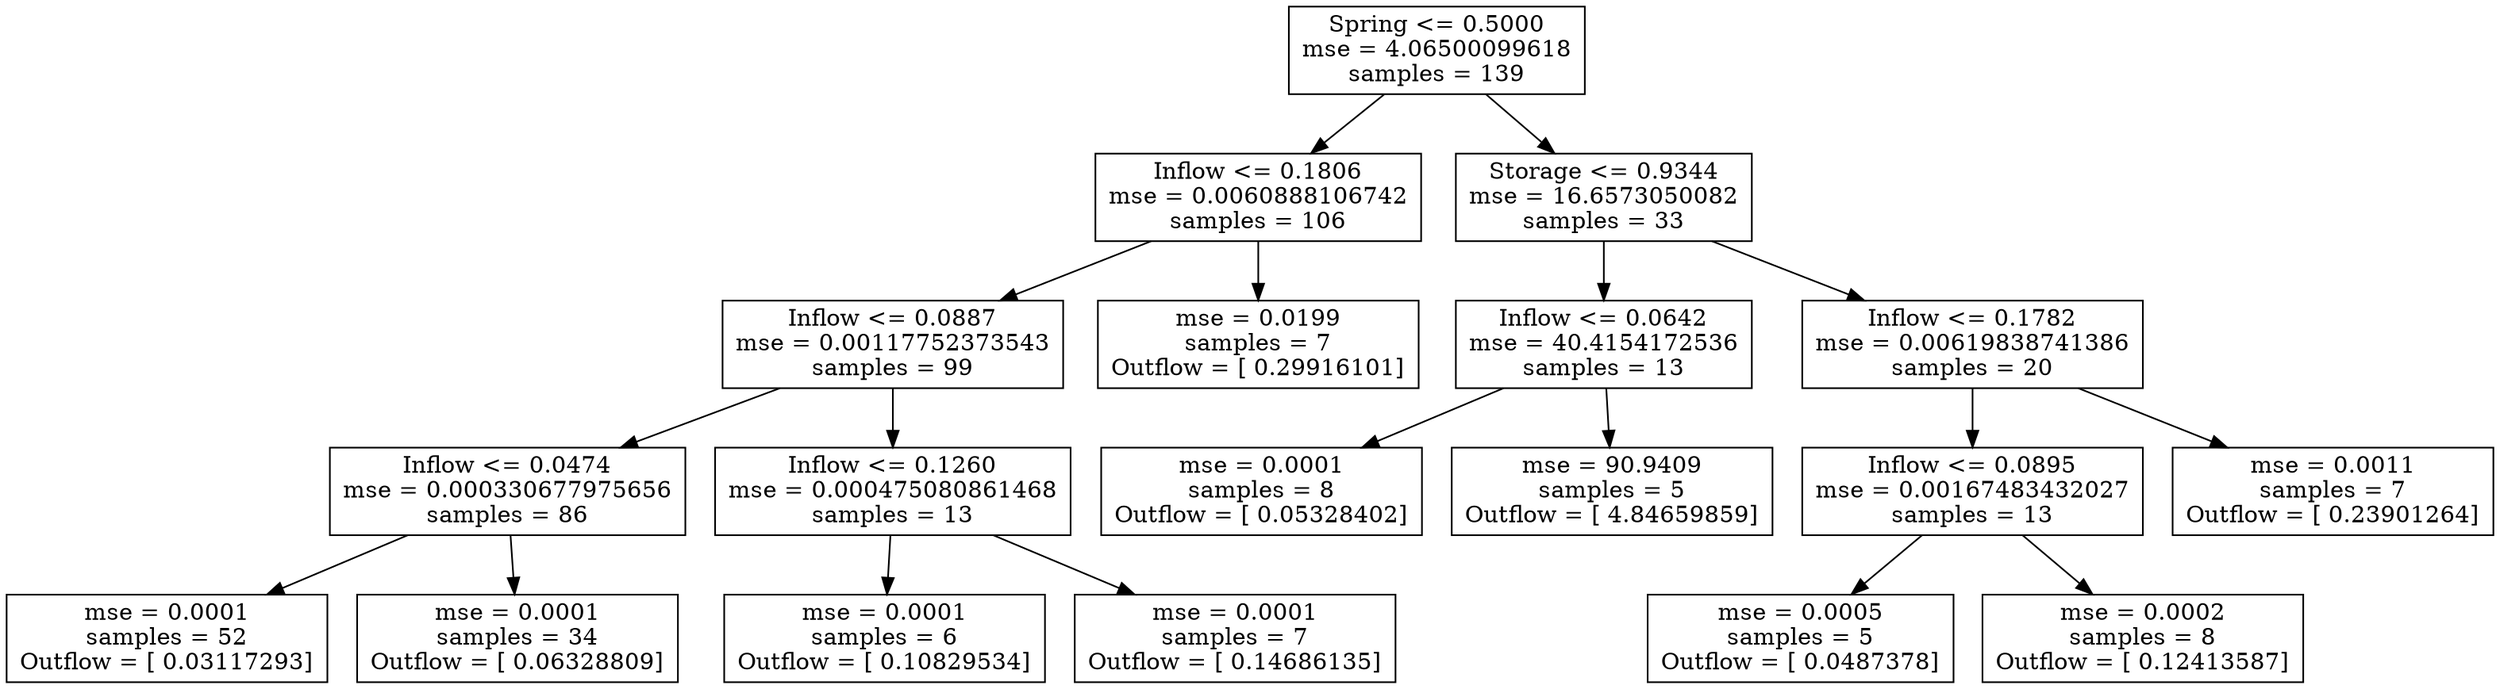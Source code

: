 digraph Tree {
0 [label="Spring <= 0.5000\nmse = 4.06500099618\nsamples = 139", shape="box"] ;
1 [label="Inflow <= 0.1806\nmse = 0.0060888106742\nsamples = 106", shape="box"] ;
0 -> 1 ;
2 [label="Inflow <= 0.0887\nmse = 0.00117752373543\nsamples = 99", shape="box"] ;
1 -> 2 ;
3 [label="Inflow <= 0.0474\nmse = 0.000330677975656\nsamples = 86", shape="box"] ;
2 -> 3 ;
4 [label="mse = 0.0001\nsamples = 52\nOutflow = [ 0.03117293]", shape="box"] ;
3 -> 4 ;
5 [label="mse = 0.0001\nsamples = 34\nOutflow = [ 0.06328809]", shape="box"] ;
3 -> 5 ;
6 [label="Inflow <= 0.1260\nmse = 0.000475080861468\nsamples = 13", shape="box"] ;
2 -> 6 ;
7 [label="mse = 0.0001\nsamples = 6\nOutflow = [ 0.10829534]", shape="box"] ;
6 -> 7 ;
8 [label="mse = 0.0001\nsamples = 7\nOutflow = [ 0.14686135]", shape="box"] ;
6 -> 8 ;
9 [label="mse = 0.0199\nsamples = 7\nOutflow = [ 0.29916101]", shape="box"] ;
1 -> 9 ;
10 [label="Storage <= 0.9344\nmse = 16.6573050082\nsamples = 33", shape="box"] ;
0 -> 10 ;
11 [label="Inflow <= 0.0642\nmse = 40.4154172536\nsamples = 13", shape="box"] ;
10 -> 11 ;
12 [label="mse = 0.0001\nsamples = 8\nOutflow = [ 0.05328402]", shape="box"] ;
11 -> 12 ;
13 [label="mse = 90.9409\nsamples = 5\nOutflow = [ 4.84659859]", shape="box"] ;
11 -> 13 ;
14 [label="Inflow <= 0.1782\nmse = 0.00619838741386\nsamples = 20", shape="box"] ;
10 -> 14 ;
15 [label="Inflow <= 0.0895\nmse = 0.00167483432027\nsamples = 13", shape="box"] ;
14 -> 15 ;
16 [label="mse = 0.0005\nsamples = 5\nOutflow = [ 0.0487378]", shape="box"] ;
15 -> 16 ;
17 [label="mse = 0.0002\nsamples = 8\nOutflow = [ 0.12413587]", shape="box"] ;
15 -> 17 ;
18 [label="mse = 0.0011\nsamples = 7\nOutflow = [ 0.23901264]", shape="box"] ;
14 -> 18 ;
}